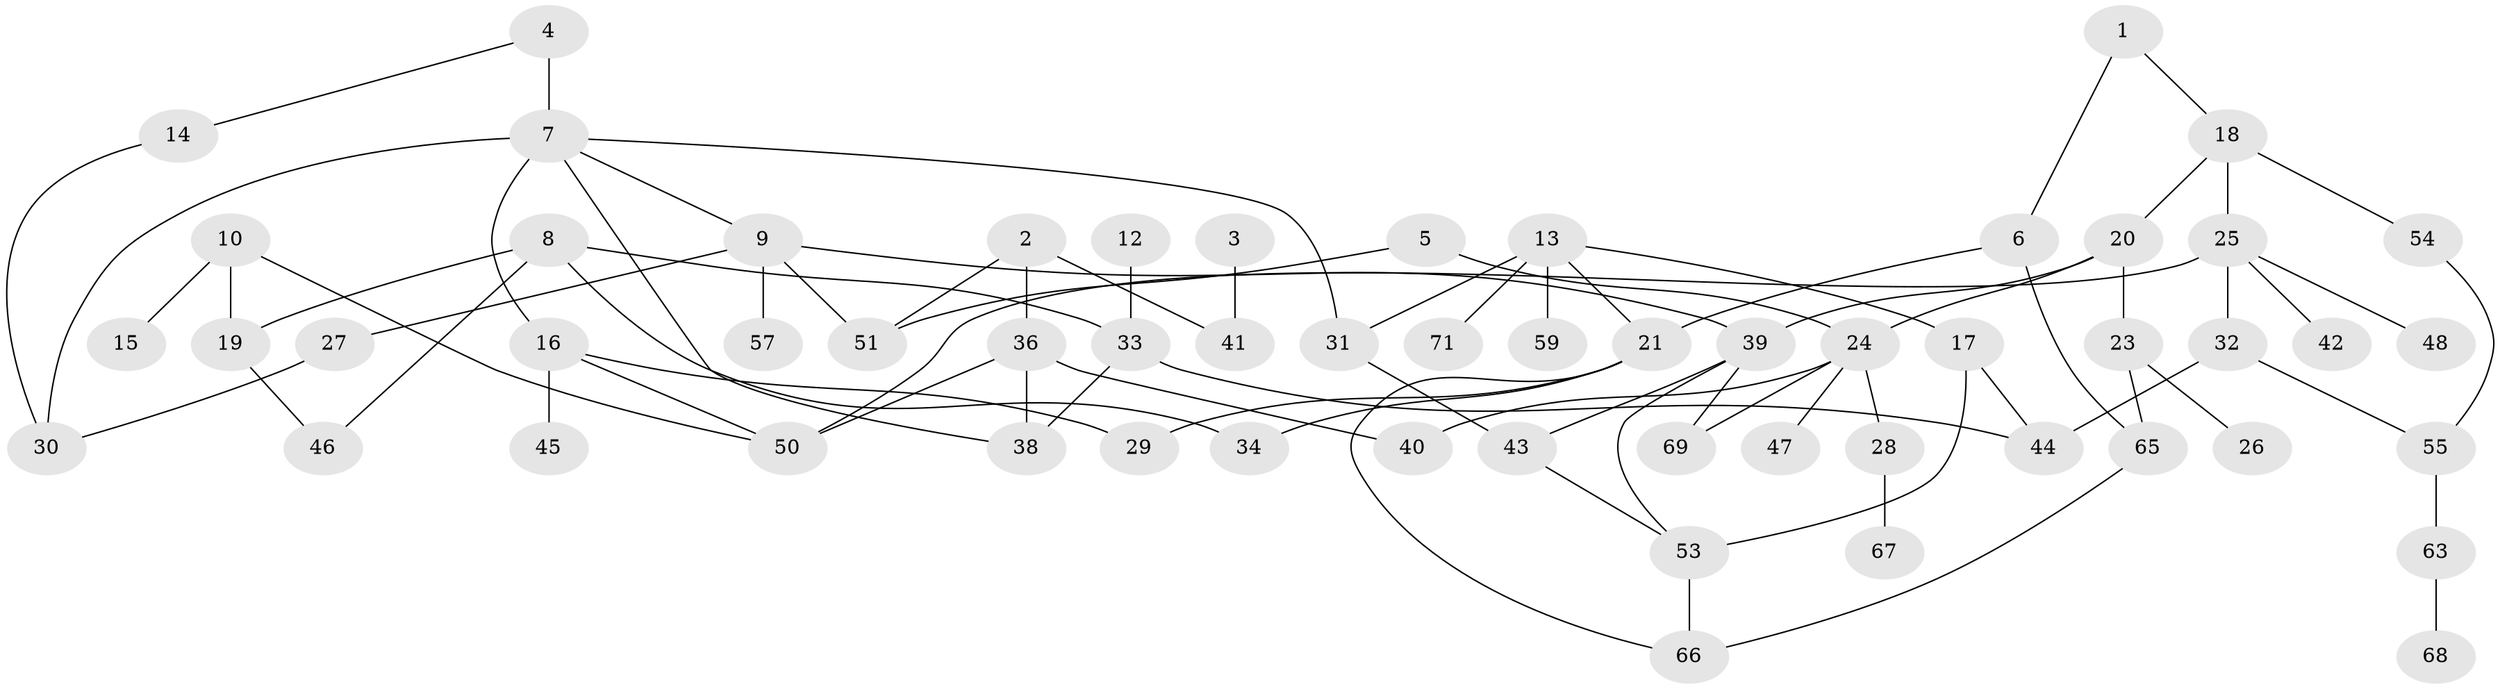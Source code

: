 // original degree distribution, {2: 0.2542372881355932, 3: 0.16101694915254236, 1: 0.288135593220339, 5: 0.09322033898305085, 0: 0.1016949152542373, 6: 0.01694915254237288, 4: 0.0847457627118644}
// Generated by graph-tools (version 1.1) at 2025/48/03/04/25 22:48:14]
// undirected, 58 vertices, 79 edges
graph export_dot {
  node [color=gray90,style=filled];
  1;
  2;
  3;
  4;
  5;
  6;
  7;
  8;
  9;
  10;
  12;
  13;
  14;
  15;
  16;
  17;
  18;
  19;
  20;
  21;
  23;
  24;
  25;
  26;
  27;
  28;
  29;
  30;
  31;
  32;
  33;
  34;
  36;
  38;
  39;
  40;
  41;
  42;
  43;
  44;
  45;
  46;
  47;
  48;
  50;
  51;
  53;
  54;
  55;
  57;
  59;
  63;
  65;
  66;
  67;
  68;
  69;
  71;
  1 -- 6 [weight=1.0];
  1 -- 18 [weight=1.0];
  2 -- 36 [weight=1.0];
  2 -- 41 [weight=1.0];
  2 -- 51 [weight=1.0];
  3 -- 41 [weight=1.0];
  4 -- 7 [weight=2.0];
  4 -- 14 [weight=1.0];
  5 -- 24 [weight=1.0];
  5 -- 51 [weight=1.0];
  6 -- 21 [weight=1.0];
  6 -- 65 [weight=1.0];
  7 -- 9 [weight=1.0];
  7 -- 16 [weight=1.0];
  7 -- 30 [weight=1.0];
  7 -- 31 [weight=1.0];
  7 -- 38 [weight=1.0];
  8 -- 19 [weight=1.0];
  8 -- 33 [weight=1.0];
  8 -- 34 [weight=1.0];
  8 -- 46 [weight=1.0];
  9 -- 27 [weight=1.0];
  9 -- 39 [weight=1.0];
  9 -- 51 [weight=1.0];
  9 -- 57 [weight=1.0];
  10 -- 15 [weight=1.0];
  10 -- 19 [weight=1.0];
  10 -- 50 [weight=1.0];
  12 -- 33 [weight=1.0];
  13 -- 17 [weight=1.0];
  13 -- 21 [weight=1.0];
  13 -- 31 [weight=1.0];
  13 -- 59 [weight=1.0];
  13 -- 71 [weight=1.0];
  14 -- 30 [weight=1.0];
  16 -- 29 [weight=1.0];
  16 -- 45 [weight=1.0];
  16 -- 50 [weight=1.0];
  17 -- 44 [weight=1.0];
  17 -- 53 [weight=2.0];
  18 -- 20 [weight=1.0];
  18 -- 25 [weight=2.0];
  18 -- 54 [weight=1.0];
  19 -- 46 [weight=1.0];
  20 -- 23 [weight=1.0];
  20 -- 24 [weight=1.0];
  20 -- 39 [weight=1.0];
  21 -- 29 [weight=1.0];
  21 -- 34 [weight=1.0];
  21 -- 66 [weight=1.0];
  23 -- 26 [weight=1.0];
  23 -- 65 [weight=1.0];
  24 -- 28 [weight=1.0];
  24 -- 40 [weight=1.0];
  24 -- 47 [weight=1.0];
  24 -- 69 [weight=1.0];
  25 -- 32 [weight=1.0];
  25 -- 42 [weight=1.0];
  25 -- 48 [weight=1.0];
  25 -- 50 [weight=1.0];
  27 -- 30 [weight=1.0];
  28 -- 67 [weight=1.0];
  31 -- 43 [weight=1.0];
  32 -- 44 [weight=1.0];
  32 -- 55 [weight=1.0];
  33 -- 38 [weight=1.0];
  33 -- 44 [weight=1.0];
  36 -- 38 [weight=1.0];
  36 -- 40 [weight=1.0];
  36 -- 50 [weight=1.0];
  39 -- 43 [weight=1.0];
  39 -- 53 [weight=1.0];
  39 -- 69 [weight=1.0];
  43 -- 53 [weight=1.0];
  53 -- 66 [weight=1.0];
  54 -- 55 [weight=1.0];
  55 -- 63 [weight=1.0];
  63 -- 68 [weight=1.0];
  65 -- 66 [weight=1.0];
}
